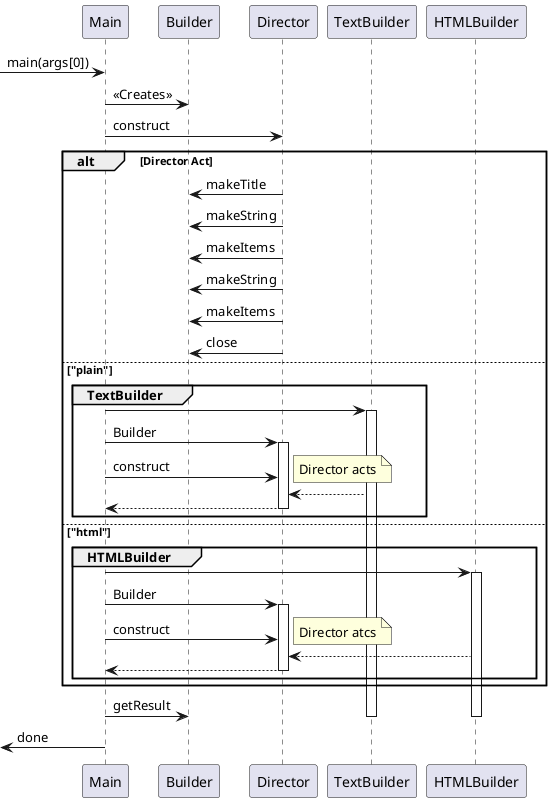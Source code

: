 @startuml

[-> Main: main(args[0])
Main -> Builder: <<Creates>>

Main -> Director: construct

alt Director Act
    Director -> Builder: makeTitle
    Director -> Builder: makeString
    Director -> Builder: makeItems
    Director -> Builder: makeString
    Director -> Builder: makeItems
    Director -> Builder: close
else "plain"
    group TextBuilder
        Main -> TextBuilder
        activate TextBuilder

        Main -> Director: Builder
        activate Director

        Main -> Director: construct
        note right: Director acts

        Director <-- TextBuilder
        Main <-- Director
        deactivate Director
    end
else "html"
    group HTMLBuilder
        Main -> HTMLBuilder
        activate HTMLBuilder

        Main -> Director: Builder
        activate Director

        Main -> Director: construct
        note right: Director atcs

        Director <-- HTMLBuilder
        Main <-- Director

        deactivate Director
    end
end

Main -> Builder: getResult
deactivate TextBuilder
deactivate HTMLBuilder



[<- Main: done
@enduml